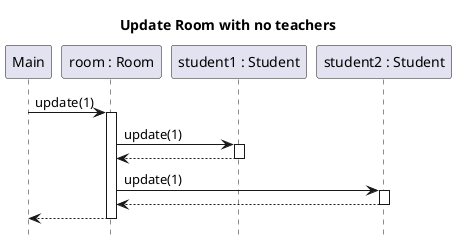 @startuml room-update-no-teachers
title Update Room with no teachers
hide footbox
autoactivate on
skinparam SequenceReferenceBackgroundColor white

participant Main
participant "room : Room" as room
participant "student1 : Student" as s1
participant "student2 : Student" as s2

Main -> room : update(1)
    room -> s1 : update(1)
    return
    room -> s2 : update(1)
    return
return

@enduml